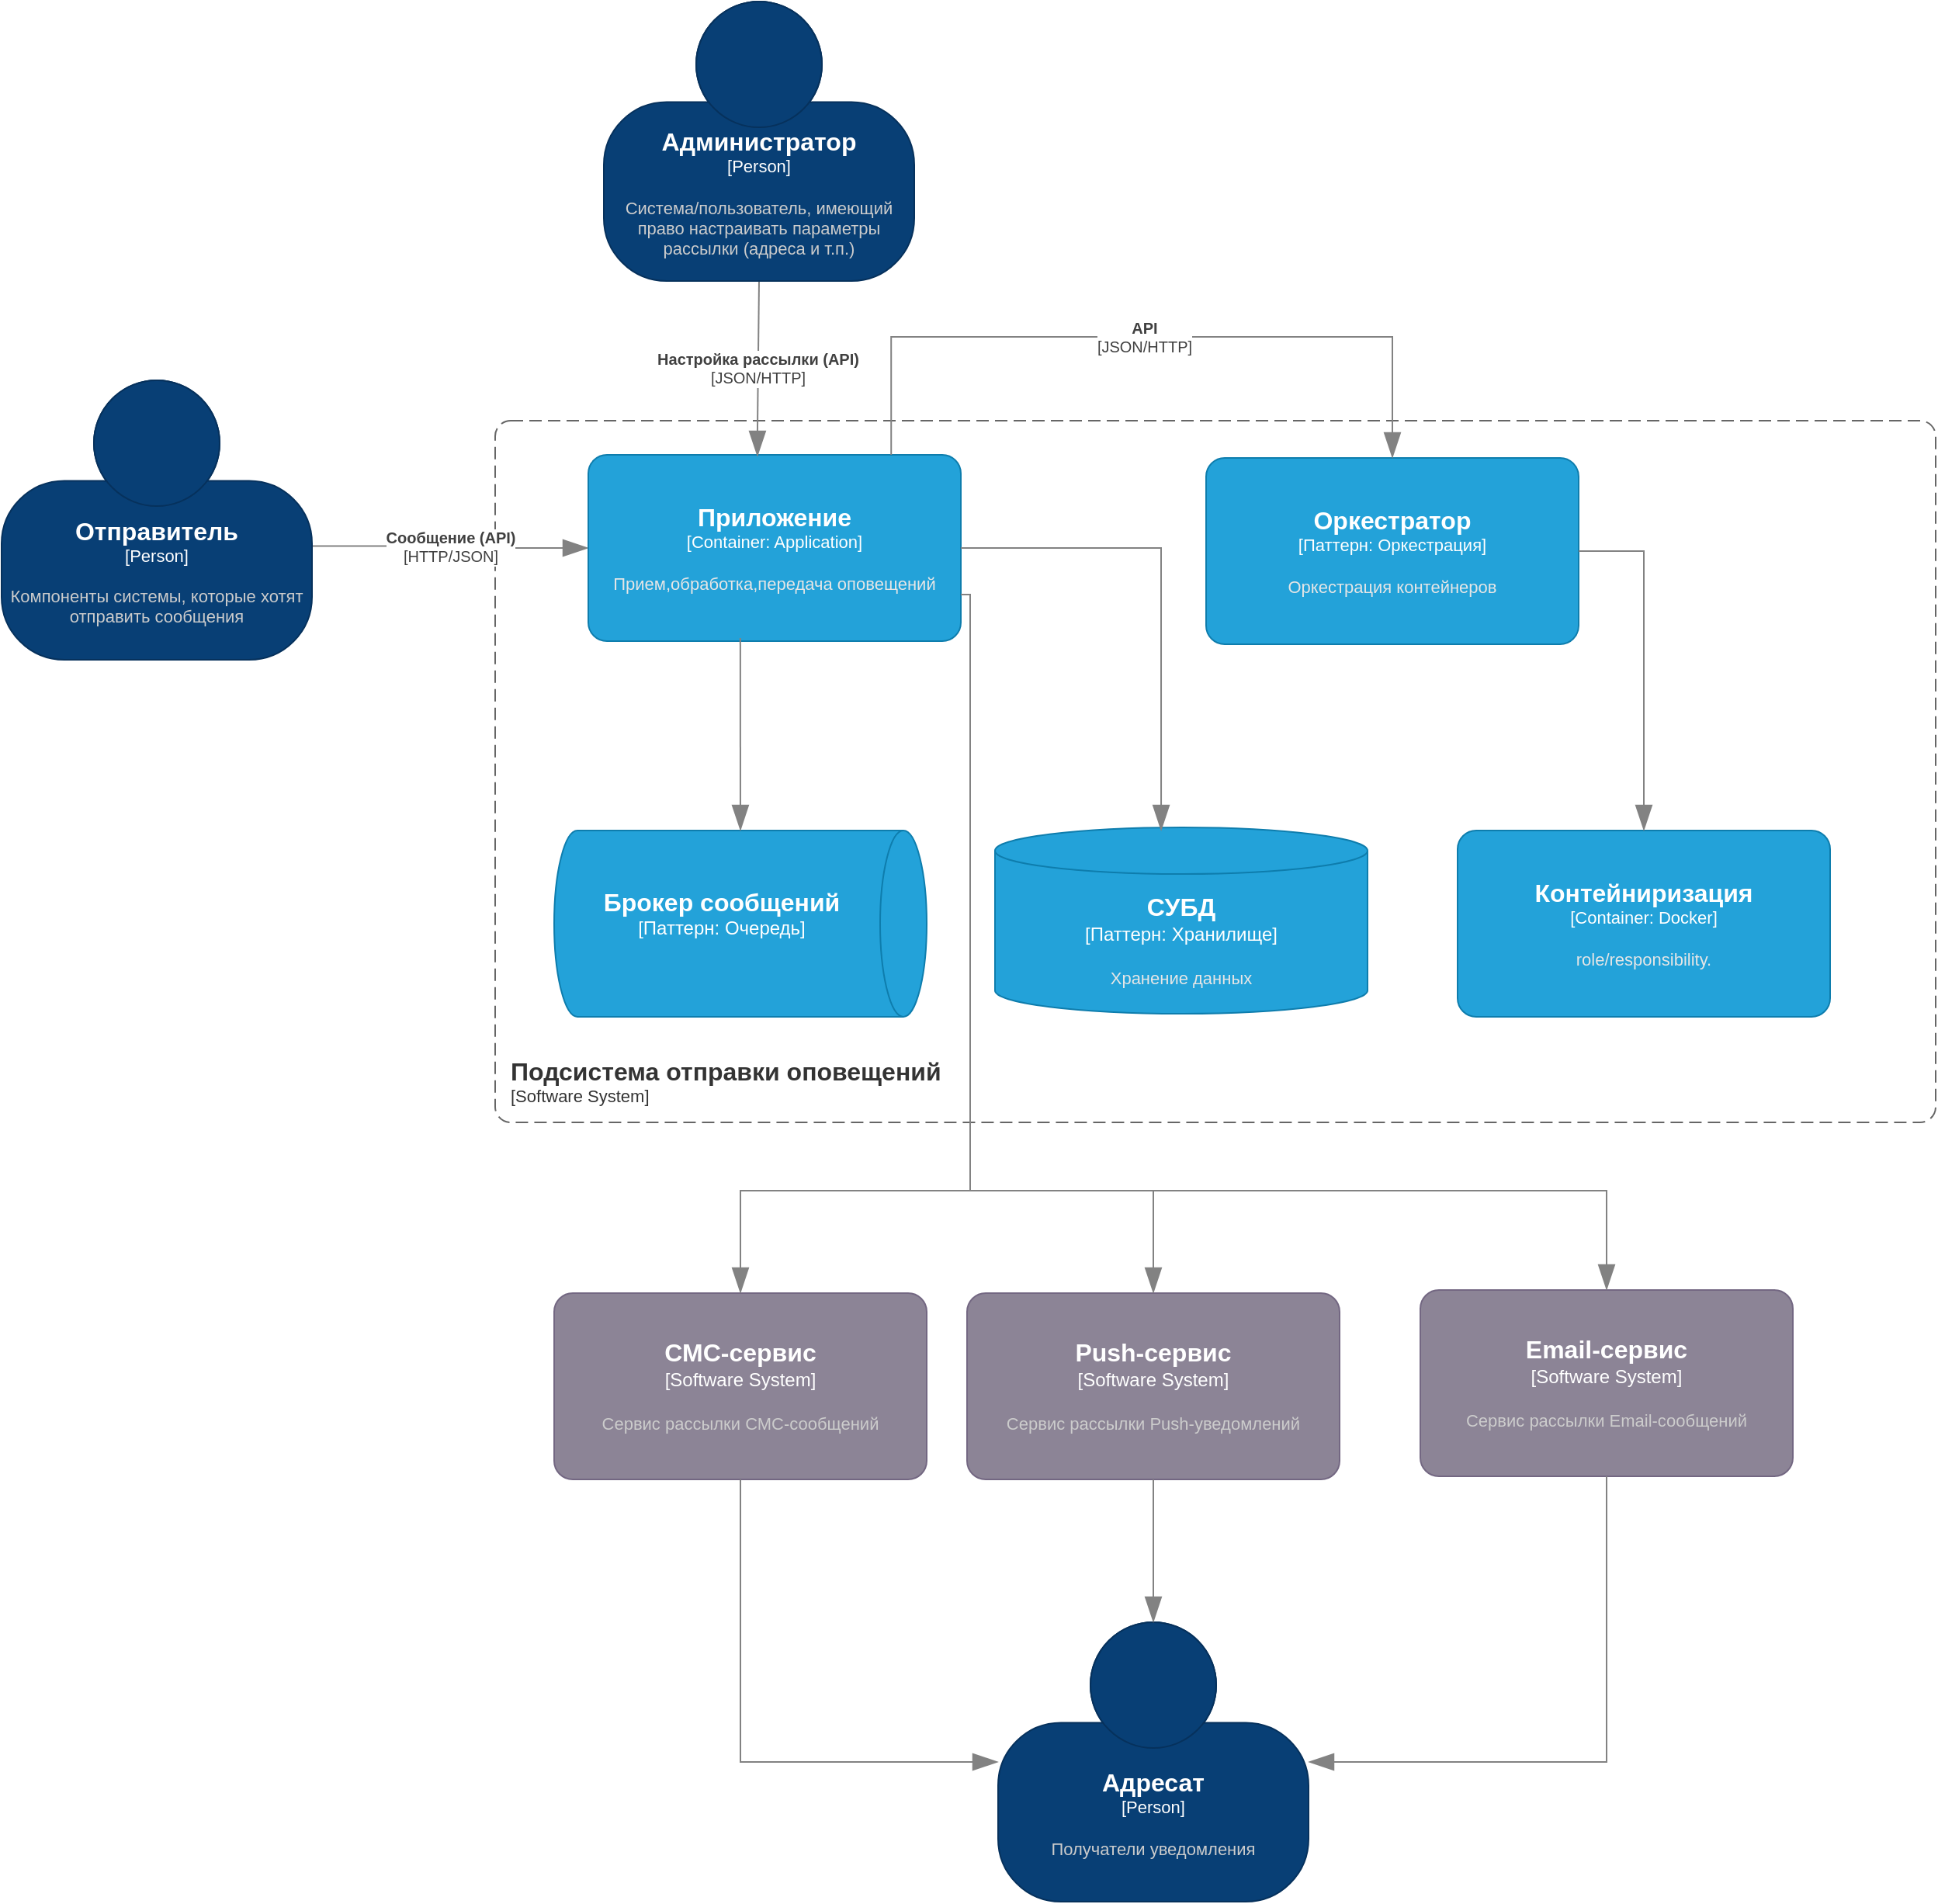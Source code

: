 <mxfile version="22.0.2" type="device">
  <diagram name="Страница — 1" id="e5lyXrErbOeshhB7SKeW">
    <mxGraphModel dx="2421" dy="2557" grid="1" gridSize="2" guides="1" tooltips="1" connect="1" arrows="1" fold="1" page="1" pageScale="1" pageWidth="827" pageHeight="1169" math="0" shadow="0">
      <root>
        <mxCell id="0" />
        <mxCell id="1" parent="0" />
        <object placeholders="1" c4Name="Подсистема отправки оповещений" c4Type="SystemScopeBoundary" c4Application="Software System" label="&lt;font style=&quot;font-size: 16px&quot;&gt;&lt;b&gt;&lt;div style=&quot;text-align: left&quot;&gt;%c4Name%&lt;/div&gt;&lt;/b&gt;&lt;/font&gt;&lt;div style=&quot;text-align: left&quot;&gt;[%c4Application%]&lt;/div&gt;" id="6zrY23Fk-rZvtYpVeK9W-2">
          <mxCell style="rounded=1;fontSize=11;whiteSpace=wrap;html=1;dashed=1;arcSize=20;fillColor=none;strokeColor=#666666;fontColor=#333333;labelBackgroundColor=none;align=left;verticalAlign=bottom;labelBorderColor=none;spacingTop=0;spacing=10;dashPattern=8 4;metaEdit=1;rotatable=0;perimeter=rectanglePerimeter;noLabel=0;labelPadding=0;allowArrows=0;connectable=0;expand=0;recursiveResize=0;editable=1;pointerEvents=0;absoluteArcSize=1;points=[[0.25,0,0],[0.5,0,0],[0.75,0,0],[1,0.25,0],[1,0.5,0],[1,0.75,0],[0.75,1,0],[0.5,1,0],[0.25,1,0],[0,0.75,0],[0,0.5,0],[0,0.25,0]];" parent="1" vertex="1">
            <mxGeometry x="374" y="164" width="928" height="452" as="geometry" />
          </mxCell>
        </object>
        <object placeholders="1" c4Type="Брокер сообщений" c4Container="Паттерн" c4Technology="Очередь" c4Description="" label="&lt;font style=&quot;font-size: 16px&quot;&gt;&lt;b&gt;%c4Type%&lt;/b&gt;&lt;/font&gt;&lt;div&gt;[%c4Container%:&amp;nbsp;%c4Technology%]&lt;/div&gt;&lt;br&gt;&lt;div&gt;&lt;font style=&quot;font-size: 11px&quot;&gt;&lt;font color=&quot;#E6E6E6&quot;&gt;%c4Description%&lt;/font&gt;&lt;/div&gt;" id="6zrY23Fk-rZvtYpVeK9W-3">
          <mxCell style="shape=cylinder3;size=15;direction=south;whiteSpace=wrap;html=1;boundedLbl=1;rounded=0;labelBackgroundColor=none;fillColor=#23A2D9;fontSize=12;fontColor=#ffffff;align=center;strokeColor=#0E7DAD;metaEdit=1;points=[[0.5,0,0],[1,0.25,0],[1,0.5,0],[1,0.75,0],[0.5,1,0],[0,0.75,0],[0,0.5,0],[0,0.25,0]];resizable=0;" parent="1" vertex="1">
            <mxGeometry x="412" y="428" width="240" height="120" as="geometry" />
          </mxCell>
        </object>
        <object placeholders="1" c4Type="Relationship" c4Technology="HTTP/JSON" c4Description="Сообщение (API)" label="&lt;div style=&quot;text-align: left&quot;&gt;&lt;div style=&quot;text-align: center&quot;&gt;&lt;b&gt;%c4Description%&lt;/b&gt;&lt;/div&gt;&lt;div style=&quot;text-align: center&quot;&gt;[%c4Technology%]&lt;/div&gt;&lt;/div&gt;" id="6zrY23Fk-rZvtYpVeK9W-4">
          <mxCell style="endArrow=blockThin;html=1;fontSize=10;fontColor=#404040;strokeWidth=1;endFill=1;strokeColor=#828282;elbow=vertical;metaEdit=1;endSize=14;startSize=14;jumpStyle=arc;jumpSize=16;rounded=0;edgeStyle=orthogonalEdgeStyle;exitX=0.991;exitY=0.593;exitDx=0;exitDy=0;exitPerimeter=0;entryX=0;entryY=0.5;entryDx=0;entryDy=0;entryPerimeter=0;" parent="1" source="6zrY23Fk-rZvtYpVeK9W-16" target="6zrY23Fk-rZvtYpVeK9W-6" edge="1">
            <mxGeometry width="240" relative="1" as="geometry">
              <mxPoint x="244" y="441.94" as="sourcePoint" />
              <mxPoint x="340" y="384" as="targetPoint" />
            </mxGeometry>
          </mxCell>
        </object>
        <object placeholders="1" c4Type="СУБД" c4Container="Паттерн" c4Technology="Хранилище" c4Description="Хранение данных " label="&lt;font style=&quot;font-size: 16px&quot;&gt;&lt;b&gt;%c4Type%&lt;/b&gt;&lt;/font&gt;&lt;div&gt;[%c4Container%:&amp;nbsp;%c4Technology%]&lt;/div&gt;&lt;br&gt;&lt;div&gt;&lt;font style=&quot;font-size: 11px&quot;&gt;&lt;font color=&quot;#E6E6E6&quot;&gt;%c4Description%&lt;/font&gt;&lt;/div&gt;" id="6zrY23Fk-rZvtYpVeK9W-5">
          <mxCell style="shape=cylinder3;size=15;whiteSpace=wrap;html=1;boundedLbl=1;rounded=0;labelBackgroundColor=none;fillColor=#23A2D9;fontSize=12;fontColor=#ffffff;align=center;strokeColor=#0E7DAD;metaEdit=1;points=[[0.5,0,0],[1,0.25,0],[1,0.5,0],[1,0.75,0],[0.5,1,0],[0,0.75,0],[0,0.5,0],[0,0.25,0]];resizable=0;" parent="1" vertex="1">
            <mxGeometry x="696" y="426" width="240" height="120" as="geometry" />
          </mxCell>
        </object>
        <object placeholders="1" c4Name="Приложение" c4Type="Container" c4Technology="Application" c4Description="Прием,обработка,передача оповещений" label="&lt;font style=&quot;font-size: 16px&quot;&gt;&lt;b&gt;%c4Name%&lt;/b&gt;&lt;/font&gt;&lt;div&gt;[%c4Type%: %c4Technology%]&lt;/div&gt;&lt;br&gt;&lt;div&gt;&lt;font style=&quot;font-size: 11px&quot;&gt;&lt;font color=&quot;#E6E6E6&quot;&gt;%c4Description%&lt;/font&gt;&lt;/div&gt;" id="6zrY23Fk-rZvtYpVeK9W-6">
          <mxCell style="rounded=1;whiteSpace=wrap;html=1;fontSize=11;labelBackgroundColor=none;fillColor=#23A2D9;fontColor=#ffffff;align=center;arcSize=10;strokeColor=#0E7DAD;metaEdit=1;resizable=0;points=[[0.25,0,0],[0.5,0,0],[0.75,0,0],[1,0.25,0],[1,0.5,0],[1,0.75,0],[0.75,1,0],[0.5,1,0],[0.25,1,0],[0,0.75,0],[0,0.5,0],[0,0.25,0]];" parent="1" vertex="1">
            <mxGeometry x="434" y="186" width="240" height="120" as="geometry" />
          </mxCell>
        </object>
        <object placeholders="1" c4Type="Relationship" c4Technology="JSON/HTTP" c4Description="Настройка рассылки (API)" label="&lt;div style=&quot;text-align: left&quot;&gt;&lt;div style=&quot;text-align: center&quot;&gt;&lt;b&gt;%c4Description%&lt;/b&gt;&lt;/div&gt;&lt;div style=&quot;text-align: center&quot;&gt;[%c4Technology%]&lt;/div&gt;&lt;/div&gt;" id="6zrY23Fk-rZvtYpVeK9W-9">
          <mxCell style="endArrow=blockThin;html=1;fontSize=10;fontColor=#404040;strokeWidth=1;endFill=1;strokeColor=#828282;elbow=vertical;metaEdit=1;endSize=14;startSize=14;jumpStyle=arc;jumpSize=16;rounded=0;edgeStyle=orthogonalEdgeStyle;exitX=0.5;exitY=1;exitDx=0;exitDy=0;exitPerimeter=0;entryX=0.454;entryY=0.008;entryDx=0;entryDy=0;entryPerimeter=0;" parent="1" source="6zrY23Fk-rZvtYpVeK9W-17" target="6zrY23Fk-rZvtYpVeK9W-6" edge="1">
            <mxGeometry width="240" relative="1" as="geometry">
              <mxPoint x="522" y="116" as="sourcePoint" />
              <mxPoint x="966" y="410" as="targetPoint" />
              <Array as="points">
                <mxPoint x="544" y="106" />
                <mxPoint x="543" y="106" />
              </Array>
            </mxGeometry>
          </mxCell>
        </object>
        <object placeholders="1" c4Name="СМС-сервис" c4Type="Software System" c4Description="Сервис рассылки СМС-сообщений" label="&lt;font style=&quot;font-size: 16px&quot;&gt;&lt;b&gt;%c4Name%&lt;/b&gt;&lt;/font&gt;&lt;div&gt;[%c4Type%]&lt;/div&gt;&lt;br&gt;&lt;div&gt;&lt;font style=&quot;font-size: 11px&quot;&gt;&lt;font color=&quot;#cccccc&quot;&gt;%c4Description%&lt;/font&gt;&lt;/div&gt;" id="6zrY23Fk-rZvtYpVeK9W-10">
          <mxCell style="rounded=1;whiteSpace=wrap;html=1;labelBackgroundColor=none;fillColor=#8C8496;fontColor=#ffffff;align=center;arcSize=10;strokeColor=#736782;metaEdit=1;resizable=0;points=[[0.25,0,0],[0.5,0,0],[0.75,0,0],[1,0.25,0],[1,0.5,0],[1,0.75,0],[0.75,1,0],[0.5,1,0],[0.25,1,0],[0,0.75,0],[0,0.5,0],[0,0.25,0]];" parent="1" vertex="1">
            <mxGeometry x="412" y="726" width="240" height="120" as="geometry" />
          </mxCell>
        </object>
        <object placeholders="1" c4Name="Push-сервис" c4Type="Software System" c4Description="Сервис рассылки Push-уведомлений" label="&lt;font style=&quot;font-size: 16px&quot;&gt;&lt;b&gt;%c4Name%&lt;/b&gt;&lt;/font&gt;&lt;div&gt;[%c4Type%]&lt;/div&gt;&lt;br&gt;&lt;div&gt;&lt;font style=&quot;font-size: 11px&quot;&gt;&lt;font color=&quot;#cccccc&quot;&gt;%c4Description%&lt;/font&gt;&lt;/div&gt;" id="6zrY23Fk-rZvtYpVeK9W-11">
          <mxCell style="rounded=1;whiteSpace=wrap;html=1;labelBackgroundColor=none;fillColor=#8C8496;fontColor=#ffffff;align=center;arcSize=10;strokeColor=#736782;metaEdit=1;resizable=0;points=[[0.25,0,0],[0.5,0,0],[0.75,0,0],[1,0.25,0],[1,0.5,0],[1,0.75,0],[0.75,1,0],[0.5,1,0],[0.25,1,0],[0,0.75,0],[0,0.5,0],[0,0.25,0]];" parent="1" vertex="1">
            <mxGeometry x="678" y="726" width="240" height="120" as="geometry" />
          </mxCell>
        </object>
        <object placeholders="1" c4Name="Email-сервис" c4Type="Software System" c4Description="Сервис рассылки Email-сообщений" label="&lt;font style=&quot;font-size: 16px&quot;&gt;&lt;b&gt;%c4Name%&lt;/b&gt;&lt;/font&gt;&lt;div&gt;[%c4Type%]&lt;/div&gt;&lt;br&gt;&lt;div&gt;&lt;font style=&quot;font-size: 11px&quot;&gt;&lt;font color=&quot;#cccccc&quot;&gt;%c4Description%&lt;/font&gt;&lt;/div&gt;" id="6zrY23Fk-rZvtYpVeK9W-12">
          <mxCell style="rounded=1;whiteSpace=wrap;html=1;labelBackgroundColor=none;fillColor=#8C8496;fontColor=#ffffff;align=center;arcSize=10;strokeColor=#736782;metaEdit=1;resizable=0;points=[[0.25,0,0],[0.5,0,0],[0.75,0,0],[1,0.25,0],[1,0.5,0],[1,0.75,0],[0.75,1,0],[0.5,1,0],[0.25,1,0],[0,0.75,0],[0,0.5,0],[0,0.25,0]];" parent="1" vertex="1">
            <mxGeometry x="970" y="724" width="240" height="120" as="geometry" />
          </mxCell>
        </object>
        <object placeholders="1" c4Name="Отправитель" c4Type="Person" c4Description="Компоненты системы, которые хотят отправить сообщения" label="&lt;font style=&quot;font-size: 16px&quot;&gt;&lt;b&gt;%c4Name%&lt;/b&gt;&lt;/font&gt;&lt;div&gt;[%c4Type%]&lt;/div&gt;&lt;br&gt;&lt;div&gt;&lt;font style=&quot;font-size: 11px&quot;&gt;&lt;font color=&quot;#cccccc&quot;&gt;%c4Description%&lt;/font&gt;&lt;/div&gt;" id="6zrY23Fk-rZvtYpVeK9W-16">
          <mxCell style="html=1;fontSize=11;dashed=0;whiteSpace=wrap;fillColor=#083F75;strokeColor=#06315C;fontColor=#ffffff;shape=mxgraph.c4.person2;align=center;metaEdit=1;points=[[0.5,0,0],[1,0.5,0],[1,0.75,0],[0.75,1,0],[0.5,1,0],[0.25,1,0],[0,0.75,0],[0,0.5,0]];resizable=0;" parent="1" vertex="1">
            <mxGeometry x="56" y="138" width="200" height="180" as="geometry" />
          </mxCell>
        </object>
        <object placeholders="1" c4Name="Администратор" c4Type="Person" c4Description="Система/пользователь, имеющий право настраивать параметры рассылки (адреса и т.п.)" label="&lt;font style=&quot;font-size: 16px&quot;&gt;&lt;b&gt;%c4Name%&lt;/b&gt;&lt;/font&gt;&lt;div&gt;[%c4Type%]&lt;/div&gt;&lt;br&gt;&lt;div&gt;&lt;font style=&quot;font-size: 11px&quot;&gt;&lt;font color=&quot;#cccccc&quot;&gt;%c4Description%&lt;/font&gt;&lt;/div&gt;" id="6zrY23Fk-rZvtYpVeK9W-17">
          <mxCell style="html=1;fontSize=11;dashed=0;whiteSpace=wrap;fillColor=#083F75;strokeColor=#06315C;fontColor=#ffffff;shape=mxgraph.c4.person2;align=center;metaEdit=1;points=[[0.5,0,0],[1,0.5,0],[1,0.75,0],[0.75,1,0],[0.5,1,0],[0.25,1,0],[0,0.75,0],[0,0.5,0]];resizable=0;" parent="1" vertex="1">
            <mxGeometry x="444" y="-106" width="200" height="180" as="geometry" />
          </mxCell>
        </object>
        <object placeholders="1" c4Type="Relationship" id="6zrY23Fk-rZvtYpVeK9W-18">
          <mxCell style="endArrow=blockThin;html=1;fontSize=10;fontColor=#404040;strokeWidth=1;endFill=1;strokeColor=#828282;elbow=vertical;metaEdit=1;endSize=14;startSize=14;jumpStyle=arc;jumpSize=16;rounded=0;edgeStyle=orthogonalEdgeStyle;exitX=1;exitY=0.5;exitDx=0;exitDy=0;exitPerimeter=0;entryX=0.446;entryY=0.017;entryDx=0;entryDy=0;entryPerimeter=0;" parent="1" source="6zrY23Fk-rZvtYpVeK9W-6" target="6zrY23Fk-rZvtYpVeK9W-5" edge="1">
            <mxGeometry width="240" relative="1" as="geometry">
              <mxPoint x="566" y="544" as="sourcePoint" />
              <mxPoint x="806" y="544" as="targetPoint" />
              <Array as="points">
                <mxPoint x="803" y="246" />
              </Array>
            </mxGeometry>
          </mxCell>
        </object>
        <object placeholders="1" c4Type="Relationship" id="6zrY23Fk-rZvtYpVeK9W-19">
          <mxCell style="endArrow=blockThin;html=1;fontSize=10;fontColor=#404040;strokeWidth=1;endFill=1;strokeColor=#828282;elbow=vertical;metaEdit=1;endSize=14;startSize=14;jumpStyle=arc;jumpSize=16;rounded=0;edgeStyle=orthogonalEdgeStyle;exitX=0.408;exitY=0.983;exitDx=0;exitDy=0;exitPerimeter=0;entryX=0;entryY=0.5;entryDx=0;entryDy=0;entryPerimeter=0;" parent="1" source="6zrY23Fk-rZvtYpVeK9W-6" target="6zrY23Fk-rZvtYpVeK9W-3" edge="1">
            <mxGeometry width="240" relative="1" as="geometry">
              <mxPoint x="566" y="544" as="sourcePoint" />
              <mxPoint x="806" y="544" as="targetPoint" />
            </mxGeometry>
          </mxCell>
        </object>
        <object placeholders="1" c4Type="Relationship" id="6zrY23Fk-rZvtYpVeK9W-20">
          <mxCell style="endArrow=blockThin;html=1;fontSize=10;fontColor=#404040;strokeWidth=1;endFill=1;strokeColor=#828282;elbow=vertical;metaEdit=1;endSize=14;startSize=14;jumpStyle=arc;jumpSize=16;rounded=0;edgeStyle=orthogonalEdgeStyle;exitX=1;exitY=0.75;exitDx=0;exitDy=0;exitPerimeter=0;entryX=0.5;entryY=0;entryDx=0;entryDy=0;entryPerimeter=0;" parent="1" source="6zrY23Fk-rZvtYpVeK9W-6" target="6zrY23Fk-rZvtYpVeK9W-11" edge="1">
            <mxGeometry width="240" relative="1" as="geometry">
              <mxPoint x="566" y="544" as="sourcePoint" />
              <mxPoint x="806" y="544" as="targetPoint" />
              <Array as="points">
                <mxPoint x="680" y="276" />
                <mxPoint x="680" y="660" />
                <mxPoint x="798" y="660" />
              </Array>
            </mxGeometry>
          </mxCell>
        </object>
        <object placeholders="1" c4Type="Relationship" id="6zrY23Fk-rZvtYpVeK9W-21">
          <mxCell style="endArrow=blockThin;html=1;fontSize=10;fontColor=#404040;strokeWidth=1;endFill=1;strokeColor=#828282;elbow=vertical;metaEdit=1;endSize=14;startSize=14;jumpStyle=arc;jumpSize=16;rounded=0;edgeStyle=orthogonalEdgeStyle;exitX=1;exitY=0.75;exitDx=0;exitDy=0;exitPerimeter=0;" parent="1" source="6zrY23Fk-rZvtYpVeK9W-6" target="6zrY23Fk-rZvtYpVeK9W-10" edge="1">
            <mxGeometry width="240" relative="1" as="geometry">
              <mxPoint x="566" y="544" as="sourcePoint" />
              <mxPoint x="806" y="544" as="targetPoint" />
              <Array as="points">
                <mxPoint x="680" y="276" />
                <mxPoint x="680" y="660" />
                <mxPoint x="532" y="660" />
              </Array>
            </mxGeometry>
          </mxCell>
        </object>
        <object placeholders="1" c4Type="Relationship" id="6zrY23Fk-rZvtYpVeK9W-22">
          <mxCell style="endArrow=blockThin;html=1;fontSize=10;fontColor=#404040;strokeWidth=1;endFill=1;strokeColor=#828282;elbow=vertical;metaEdit=1;endSize=14;startSize=14;jumpStyle=arc;jumpSize=16;rounded=0;edgeStyle=orthogonalEdgeStyle;exitX=1;exitY=0.75;exitDx=0;exitDy=0;exitPerimeter=0;entryX=0.5;entryY=0;entryDx=0;entryDy=0;entryPerimeter=0;" parent="1" source="6zrY23Fk-rZvtYpVeK9W-6" target="6zrY23Fk-rZvtYpVeK9W-12" edge="1">
            <mxGeometry width="240" relative="1" as="geometry">
              <mxPoint x="566" y="544" as="sourcePoint" />
              <mxPoint x="806" y="544" as="targetPoint" />
              <Array as="points">
                <mxPoint x="680" y="276" />
                <mxPoint x="680" y="660" />
                <mxPoint x="1090" y="660" />
              </Array>
            </mxGeometry>
          </mxCell>
        </object>
        <object placeholders="1" c4Name="Адресат" c4Type="Person" c4Description="Получатели уведомления" label="&lt;font style=&quot;font-size: 16px&quot;&gt;&lt;b&gt;%c4Name%&lt;/b&gt;&lt;/font&gt;&lt;div&gt;[%c4Type%]&lt;/div&gt;&lt;br&gt;&lt;div&gt;&lt;font style=&quot;font-size: 11px&quot;&gt;&lt;font color=&quot;#cccccc&quot;&gt;%c4Description%&lt;/font&gt;&lt;/div&gt;" id="6zrY23Fk-rZvtYpVeK9W-23">
          <mxCell style="html=1;fontSize=11;dashed=0;whiteSpace=wrap;fillColor=#083F75;strokeColor=#06315C;fontColor=#ffffff;shape=mxgraph.c4.person2;align=center;metaEdit=1;points=[[0.5,0,0],[1,0.5,0],[1,0.75,0],[0.75,1,0],[0.5,1,0],[0.25,1,0],[0,0.75,0],[0,0.5,0]];resizable=0;" parent="1" vertex="1">
            <mxGeometry x="698" y="938" width="200" height="180" as="geometry" />
          </mxCell>
        </object>
        <object placeholders="1" c4Type="Relationship" id="6zrY23Fk-rZvtYpVeK9W-25">
          <mxCell style="endArrow=blockThin;html=1;fontSize=10;fontColor=#404040;strokeWidth=1;endFill=1;strokeColor=#828282;elbow=vertical;metaEdit=1;endSize=14;startSize=14;jumpStyle=arc;jumpSize=16;rounded=0;edgeStyle=orthogonalEdgeStyle;exitX=0.5;exitY=1;exitDx=0;exitDy=0;exitPerimeter=0;entryX=0;entryY=0.5;entryDx=0;entryDy=0;entryPerimeter=0;" parent="1" source="6zrY23Fk-rZvtYpVeK9W-10" target="6zrY23Fk-rZvtYpVeK9W-23" edge="1">
            <mxGeometry width="240" relative="1" as="geometry">
              <mxPoint x="566" y="544" as="sourcePoint" />
              <mxPoint x="806" y="544" as="targetPoint" />
            </mxGeometry>
          </mxCell>
        </object>
        <object placeholders="1" c4Type="Relationship" id="6zrY23Fk-rZvtYpVeK9W-26">
          <mxCell style="endArrow=blockThin;html=1;fontSize=10;fontColor=#404040;strokeWidth=1;endFill=1;strokeColor=#828282;elbow=vertical;metaEdit=1;endSize=14;startSize=14;jumpStyle=arc;jumpSize=16;rounded=0;edgeStyle=orthogonalEdgeStyle;entryX=0.5;entryY=0;entryDx=0;entryDy=0;entryPerimeter=0;" parent="1" source="6zrY23Fk-rZvtYpVeK9W-11" target="6zrY23Fk-rZvtYpVeK9W-23" edge="1">
            <mxGeometry width="240" relative="1" as="geometry">
              <mxPoint x="534" y="848" as="sourcePoint" />
              <mxPoint x="798" y="942" as="targetPoint" />
            </mxGeometry>
          </mxCell>
        </object>
        <object placeholders="1" c4Type="Relationship" id="6zrY23Fk-rZvtYpVeK9W-27">
          <mxCell style="endArrow=blockThin;html=1;fontSize=10;fontColor=#404040;strokeWidth=1;endFill=1;strokeColor=#828282;elbow=vertical;metaEdit=1;endSize=14;startSize=14;jumpStyle=arc;jumpSize=16;rounded=0;edgeStyle=orthogonalEdgeStyle;exitX=0.5;exitY=1;exitDx=0;exitDy=0;exitPerimeter=0;entryX=1;entryY=0.5;entryDx=0;entryDy=0;entryPerimeter=0;" parent="1" source="6zrY23Fk-rZvtYpVeK9W-12" target="6zrY23Fk-rZvtYpVeK9W-23" edge="1">
            <mxGeometry width="240" relative="1" as="geometry">
              <mxPoint x="968" y="892" as="sourcePoint" />
              <mxPoint x="1136" y="1072" as="targetPoint" />
            </mxGeometry>
          </mxCell>
        </object>
        <object placeholders="1" c4Name="Оркестратор" c4Type="Паттерн" c4Technology="Оркестрация" c4Description="Оркестрация контейнеров" label="&lt;font style=&quot;font-size: 16px&quot;&gt;&lt;b&gt;%c4Name%&lt;/b&gt;&lt;/font&gt;&lt;div&gt;[%c4Type%: %c4Technology%]&lt;/div&gt;&lt;br&gt;&lt;div&gt;&lt;font style=&quot;font-size: 11px&quot;&gt;&lt;font color=&quot;#E6E6E6&quot;&gt;%c4Description%&lt;/font&gt;&lt;/div&gt;" id="grPJAeJMwo7Lp9pO0PHA-1">
          <mxCell style="rounded=1;whiteSpace=wrap;html=1;fontSize=11;labelBackgroundColor=none;fillColor=#23A2D9;fontColor=#ffffff;align=center;arcSize=10;strokeColor=#0E7DAD;metaEdit=1;resizable=0;points=[[0.25,0,0],[0.5,0,0],[0.75,0,0],[1,0.25,0],[1,0.5,0],[1,0.75,0],[0.75,1,0],[0.5,1,0],[0.25,1,0],[0,0.75,0],[0,0.5,0],[0,0.25,0]];" vertex="1" parent="1">
            <mxGeometry x="832" y="188" width="240" height="120" as="geometry" />
          </mxCell>
        </object>
        <object placeholders="1" c4Type="Relationship" c4Technology="JSON/HTTP" c4Description="API" label="&lt;div style=&quot;text-align: left&quot;&gt;&lt;div style=&quot;text-align: center&quot;&gt;&lt;b&gt;%c4Description%&lt;/b&gt;&lt;/div&gt;&lt;div style=&quot;text-align: center&quot;&gt;[%c4Technology%]&lt;/div&gt;&lt;/div&gt;" id="grPJAeJMwo7Lp9pO0PHA-3">
          <mxCell style="endArrow=blockThin;html=1;fontSize=10;fontColor=#404040;strokeWidth=1;endFill=1;strokeColor=#828282;elbow=vertical;metaEdit=1;endSize=14;startSize=14;jumpStyle=arc;jumpSize=16;rounded=0;edgeStyle=orthogonalEdgeStyle;entryX=0.5;entryY=0;entryDx=0;entryDy=0;entryPerimeter=0;exitX=0.813;exitY=0;exitDx=0;exitDy=0;exitPerimeter=0;" edge="1" parent="1" source="6zrY23Fk-rZvtYpVeK9W-6" target="grPJAeJMwo7Lp9pO0PHA-1">
            <mxGeometry width="240" relative="1" as="geometry">
              <mxPoint x="758" y="236" as="sourcePoint" />
              <mxPoint x="998" y="236" as="targetPoint" />
              <Array as="points">
                <mxPoint x="629" y="110" />
                <mxPoint x="952" y="110" />
              </Array>
            </mxGeometry>
          </mxCell>
        </object>
        <object placeholders="1" c4Name="Контейниризация" c4Type="Container" c4Technology="Docker" c4Description="role/responsibility." label="&lt;font style=&quot;font-size: 16px&quot;&gt;&lt;b&gt;%c4Name%&lt;/b&gt;&lt;/font&gt;&lt;div&gt;[%c4Type%: %c4Technology%]&lt;/div&gt;&lt;br&gt;&lt;div&gt;&lt;font style=&quot;font-size: 11px&quot;&gt;&lt;font color=&quot;#E6E6E6&quot;&gt;%c4Description%&lt;/font&gt;&lt;/div&gt;" id="grPJAeJMwo7Lp9pO0PHA-4">
          <mxCell style="rounded=1;whiteSpace=wrap;html=1;fontSize=11;labelBackgroundColor=none;fillColor=#23A2D9;fontColor=#ffffff;align=center;arcSize=10;strokeColor=#0E7DAD;metaEdit=1;resizable=0;points=[[0.25,0,0],[0.5,0,0],[0.75,0,0],[1,0.25,0],[1,0.5,0],[1,0.75,0],[0.75,1,0],[0.5,1,0],[0.25,1,0],[0,0.75,0],[0,0.5,0],[0,0.25,0]];" vertex="1" parent="1">
            <mxGeometry x="994" y="428" width="240" height="120" as="geometry" />
          </mxCell>
        </object>
        <object placeholders="1" c4Type="Relationship" id="grPJAeJMwo7Lp9pO0PHA-5">
          <mxCell style="endArrow=blockThin;html=1;fontSize=10;fontColor=#404040;strokeWidth=1;endFill=1;strokeColor=#828282;elbow=vertical;metaEdit=1;endSize=14;startSize=14;jumpStyle=arc;jumpSize=16;rounded=0;edgeStyle=orthogonalEdgeStyle;exitX=1;exitY=0.5;exitDx=0;exitDy=0;exitPerimeter=0;entryX=0.5;entryY=0;entryDx=0;entryDy=0;entryPerimeter=0;" edge="1" parent="1" source="grPJAeJMwo7Lp9pO0PHA-1" target="grPJAeJMwo7Lp9pO0PHA-4">
            <mxGeometry width="240" relative="1" as="geometry">
              <mxPoint x="1154" y="302" as="sourcePoint" />
              <mxPoint x="1394" y="302" as="targetPoint" />
            </mxGeometry>
          </mxCell>
        </object>
      </root>
    </mxGraphModel>
  </diagram>
</mxfile>
